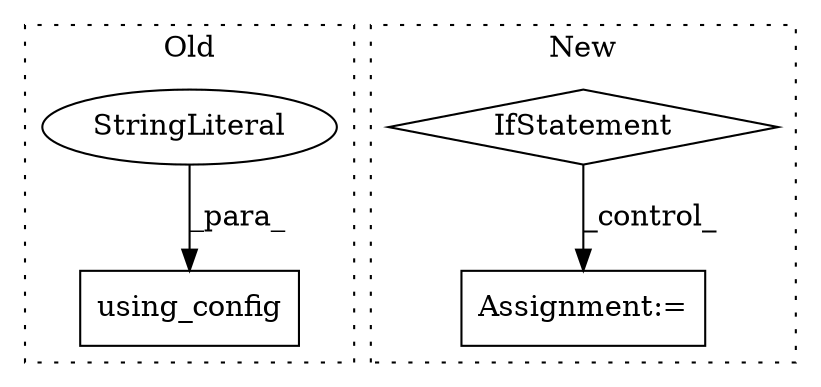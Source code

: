 digraph G {
subgraph cluster0 {
1 [label="using_config" a="32" s="1008,1034" l="13,1" shape="box"];
3 [label="StringLiteral" a="45" s="1021" l="7" shape="ellipse"];
label = "Old";
style="dotted";
}
subgraph cluster1 {
2 [label="IfStatement" a="25" s="937,955" l="4,2" shape="diamond"];
4 [label="Assignment:=" a="7" s="1135" l="2" shape="box"];
label = "New";
style="dotted";
}
2 -> 4 [label="_control_"];
3 -> 1 [label="_para_"];
}